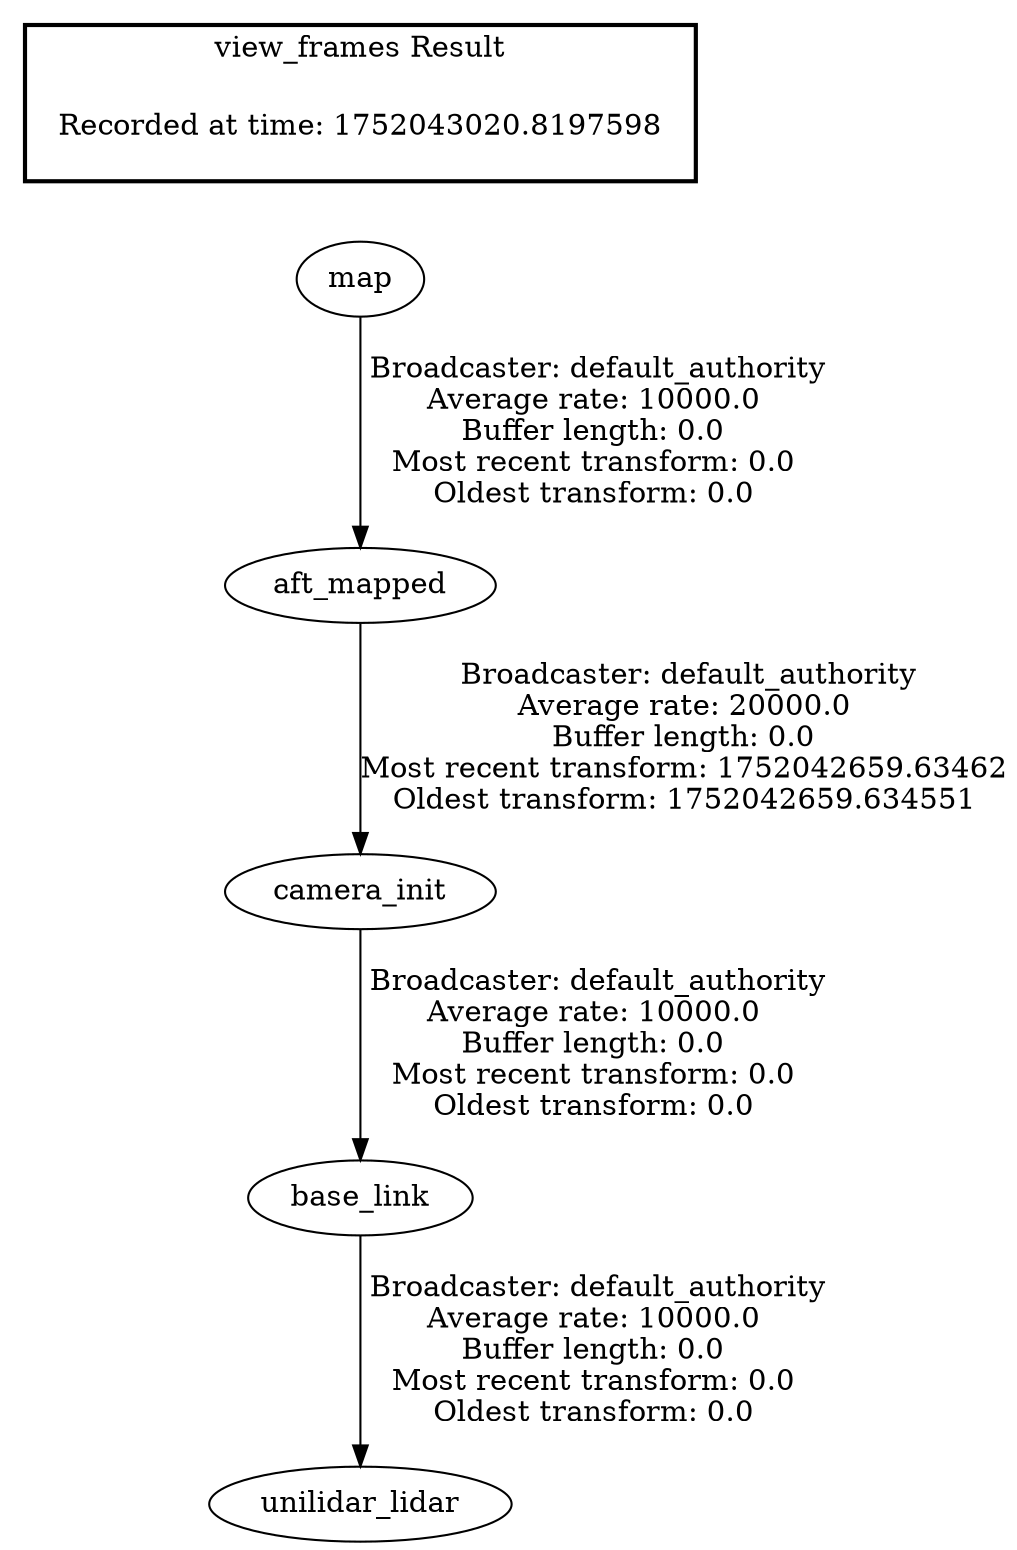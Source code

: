 digraph G {
"base_link" -> "unilidar_lidar"[label=" Broadcaster: default_authority\nAverage rate: 10000.0\nBuffer length: 0.0\nMost recent transform: 0.0\nOldest transform: 0.0\n"];
"camera_init" -> "base_link"[label=" Broadcaster: default_authority\nAverage rate: 10000.0\nBuffer length: 0.0\nMost recent transform: 0.0\nOldest transform: 0.0\n"];
"map" -> "aft_mapped"[label=" Broadcaster: default_authority\nAverage rate: 10000.0\nBuffer length: 0.0\nMost recent transform: 0.0\nOldest transform: 0.0\n"];
"aft_mapped" -> "camera_init"[label=" Broadcaster: default_authority\nAverage rate: 20000.0\nBuffer length: 0.0\nMost recent transform: 1752042659.63462\nOldest transform: 1752042659.634551\n"];
edge [style=invis];
 subgraph cluster_legend { style=bold; color=black; label ="view_frames Result";
"Recorded at time: 1752043020.8197598"[ shape=plaintext ] ;
}->"map";
}